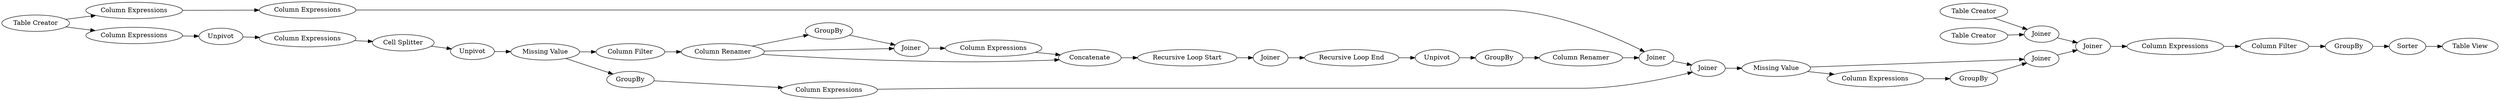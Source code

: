 digraph {
	"5597669402004521032_28" [label=Joiner]
	"5597669402004521032_38" [label=Joiner]
	"5597669402004521032_63" [label="Missing Value"]
	"5597669402004521032_72" [label=Joiner]
	"5597669402004521032_24" [label="Column Expressions"]
	"5597669402004521032_27" [label="Column Renamer"]
	"5597669402004521032_10" [label="Column Renamer"]
	"5597669402004521032_67" [label="Table Creator"]
	"5597669402004521032_61" [label="Column Expressions"]
	"5597669402004521032_49" [label="Column Filter"]
	"5597669402004521032_66" [label="Table Creator"]
	"5597669402004521032_33" [label=Joiner]
	"5597669402004521032_60" [label=GroupBy]
	"5597669402004521032_31" [label=Concatenate]
	"5597669402004521032_69" [label="Column Expressions"]
	"5597669402004521032_29" [label=GroupBy]
	"5597669402004521032_2" [label="Recursive Loop Start"]
	"5597669402004521032_44" [label=Sorter]
	"5597669402004521032_37" [label=Joiner]
	"5597669402004521032_64" [label="Table Creator"]
	"5597669402004521032_6" [label="Cell Splitter"]
	"5597669402004521032_8" [label=Unpivot]
	"5597669402004521032_68" [label="Column Expressions"]
	"5597669402004521032_7" [label="Missing Value"]
	"5597669402004521032_70" [label=GroupBy]
	"5597669402004521032_4" [label=Unpivot]
	"5597669402004521032_9" [label="Column Filter"]
	"5597669402004521032_26" [label=GroupBy]
	"5597669402004521032_11" [label=Joiner]
	"5597669402004521032_43" [label="Table View"]
	"5597669402004521032_5" [label="Recursive Loop End"]
	"5597669402004521032_39" [label=GroupBy]
	"5597669402004521032_30" [label="Column Expressions"]
	"5597669402004521032_25" [label=Unpivot]
	"5597669402004521032_51" [label="Column Expressions"]
	"5597669402004521032_62" [label=Joiner]
	"5597669402004521032_71" [label="Column Expressions"]
	"5597669402004521032_56" [label="Column Expressions"]
	"5597669402004521032_51" -> "5597669402004521032_49"
	"5597669402004521032_71" -> "5597669402004521032_70"
	"5597669402004521032_49" -> "5597669402004521032_39"
	"5597669402004521032_2" -> "5597669402004521032_11"
	"5597669402004521032_4" -> "5597669402004521032_24"
	"5597669402004521032_66" -> "5597669402004521032_37"
	"5597669402004521032_56" -> "5597669402004521032_4"
	"5597669402004521032_5" -> "5597669402004521032_25"
	"5597669402004521032_62" -> "5597669402004521032_28"
	"5597669402004521032_11" -> "5597669402004521032_5"
	"5597669402004521032_27" -> "5597669402004521032_62"
	"5597669402004521032_38" -> "5597669402004521032_51"
	"5597669402004521032_63" -> "5597669402004521032_72"
	"5597669402004521032_44" -> "5597669402004521032_43"
	"5597669402004521032_69" -> "5597669402004521032_62"
	"5597669402004521032_10" -> "5597669402004521032_31"
	"5597669402004521032_33" -> "5597669402004521032_30"
	"5597669402004521032_31" -> "5597669402004521032_2"
	"5597669402004521032_24" -> "5597669402004521032_6"
	"5597669402004521032_10" -> "5597669402004521032_33"
	"5597669402004521032_70" -> "5597669402004521032_72"
	"5597669402004521032_60" -> "5597669402004521032_61"
	"5597669402004521032_7" -> "5597669402004521032_9"
	"5597669402004521032_25" -> "5597669402004521032_26"
	"5597669402004521032_39" -> "5597669402004521032_44"
	"5597669402004521032_61" -> "5597669402004521032_28"
	"5597669402004521032_7" -> "5597669402004521032_60"
	"5597669402004521032_30" -> "5597669402004521032_31"
	"5597669402004521032_8" -> "5597669402004521032_7"
	"5597669402004521032_72" -> "5597669402004521032_38"
	"5597669402004521032_67" -> "5597669402004521032_37"
	"5597669402004521032_26" -> "5597669402004521032_27"
	"5597669402004521032_28" -> "5597669402004521032_63"
	"5597669402004521032_9" -> "5597669402004521032_10"
	"5597669402004521032_64" -> "5597669402004521032_56"
	"5597669402004521032_29" -> "5597669402004521032_33"
	"5597669402004521032_64" -> "5597669402004521032_68"
	"5597669402004521032_37" -> "5597669402004521032_38"
	"5597669402004521032_63" -> "5597669402004521032_71"
	"5597669402004521032_6" -> "5597669402004521032_8"
	"5597669402004521032_10" -> "5597669402004521032_29"
	"5597669402004521032_68" -> "5597669402004521032_69"
	rankdir=LR
}
